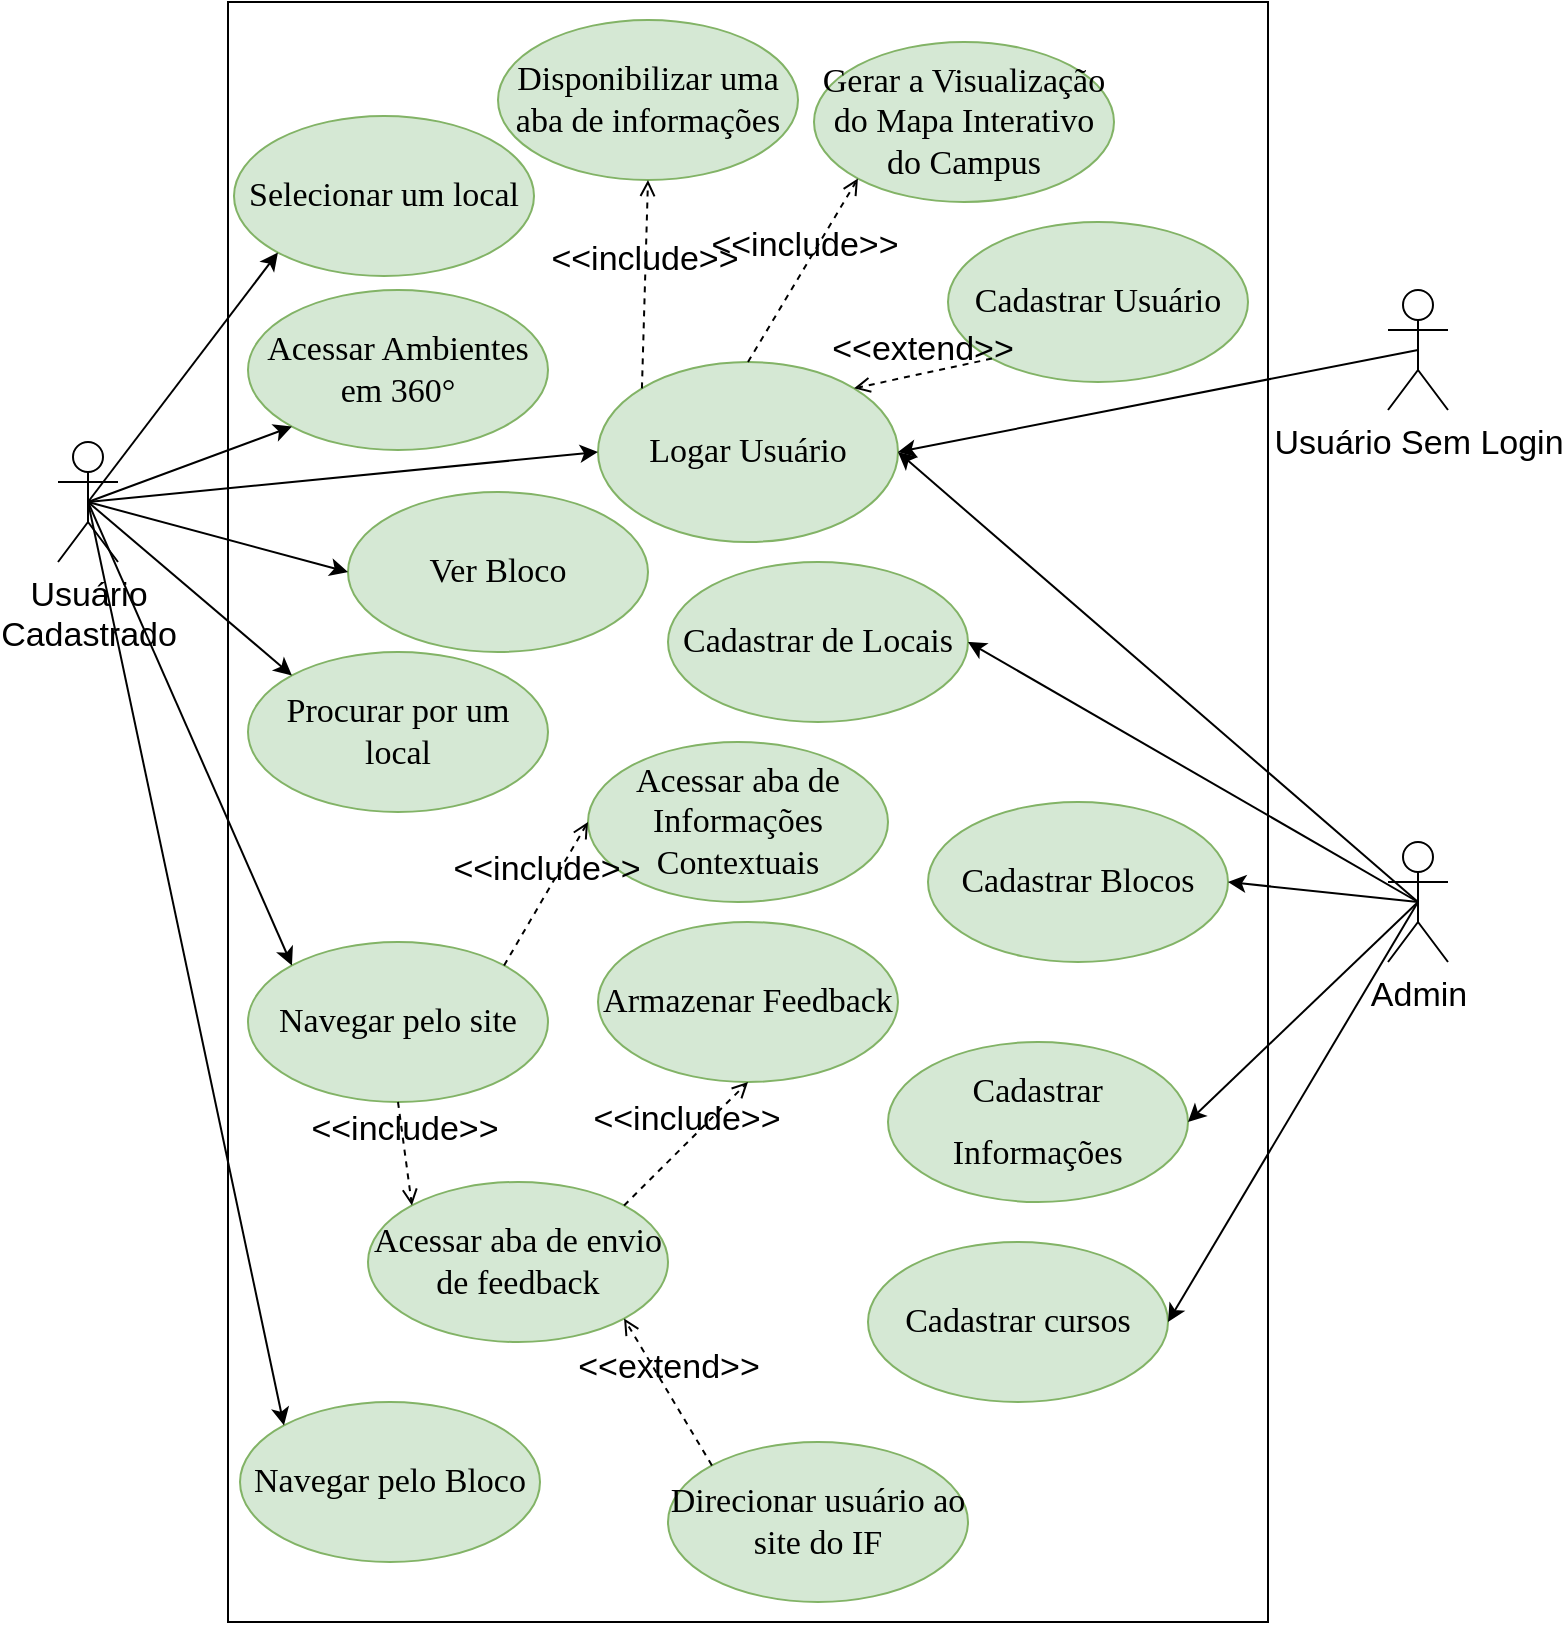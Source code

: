 <mxfile version="28.1.1">
  <diagram name="Página-1" id="K3MPkjYg-SS0c0kfxn3q">
    <mxGraphModel dx="1113" dy="-438" grid="1" gridSize="10" guides="1" tooltips="1" connect="1" arrows="1" fold="1" page="1" pageScale="1" pageWidth="850" pageHeight="1100" math="0" shadow="0">
      <root>
        <mxCell id="0" />
        <mxCell id="1" parent="0" />
        <mxCell id="F83xOVvox21xefaRlMgH-1" value="Usuário&lt;div&gt;Cadastrado&lt;/div&gt;" style="shape=umlActor;verticalLabelPosition=bottom;verticalAlign=top;html=1;fontSize=17;align=center;" parent="1" vertex="1">
          <mxGeometry x="35" y="1320" width="30" height="60" as="geometry" />
        </mxCell>
        <mxCell id="F83xOVvox21xefaRlMgH-2" value="" style="rounded=0;whiteSpace=wrap;html=1;fontSize=17;align=center;" parent="1" vertex="1">
          <mxGeometry x="120" y="1100" width="520" height="810" as="geometry" />
        </mxCell>
        <mxCell id="F83xOVvox21xefaRlMgH-3" value="&lt;span id=&quot;docs-internal-guid-2376f59f-7fff-6481-4a43-9a1930fdbd82&quot;&gt;&lt;span style=&quot;font-family: &amp;quot;Times New Roman&amp;quot;, serif; color: rgb(0, 0, 0); background-color: transparent; font-variant-numeric: normal; font-variant-east-asian: normal; font-variant-alternates: normal; font-variant-position: normal; font-variant-emoji: normal; vertical-align: baseline; white-space-collapse: preserve;&quot;&gt;&lt;font&gt;Gerar a Visualização do Mapa Interativo do Campus&lt;/font&gt;&lt;/span&gt;&lt;/span&gt;" style="ellipse;whiteSpace=wrap;html=1;fillColor=#d5e8d4;strokeColor=#82b366;fillStyle=auto;fontSize=17;align=center;" parent="1" vertex="1">
          <mxGeometry x="413" y="1120" width="150" height="80" as="geometry" />
        </mxCell>
        <mxCell id="F83xOVvox21xefaRlMgH-4" value="&lt;span id=&quot;docs-internal-guid-f24437e0-7fff-d3ac-d5e2-8a2f636085c8&quot;&gt;&lt;span style=&quot;font-family: &amp;quot;Times New Roman&amp;quot;, serif; background-color: transparent; font-variant-numeric: normal; font-variant-east-asian: normal; font-variant-alternates: normal; font-variant-position: normal; font-variant-emoji: normal; vertical-align: baseline; white-space-collapse: preserve;&quot;&gt;&lt;font&gt;Acessar Ambientes em 360°&lt;/font&gt;&lt;/span&gt;&lt;/span&gt;" style="ellipse;whiteSpace=wrap;html=1;fillColor=#d5e8d4;strokeColor=#82b366;fillStyle=auto;fontSize=17;align=center;" parent="1" vertex="1">
          <mxGeometry x="130" y="1244" width="150" height="80" as="geometry" />
        </mxCell>
        <mxCell id="F83xOVvox21xefaRlMgH-5" value="&lt;span id=&quot;docs-internal-guid-231aecde-7fff-781b-ef32-82b54bf53059&quot;&gt;&lt;p style=&quot;line-height: 1.8; margin-right: 0.207pt; margin-top: 0pt; margin-bottom: 0pt;&quot; dir=&quot;ltr&quot;&gt;&lt;span style=&quot;font-family: &amp;quot;Times New Roman&amp;quot;, serif; background-color: transparent; font-variant-numeric: normal; font-variant-east-asian: normal; font-variant-alternates: normal; font-variant-position: normal; font-variant-emoji: normal; vertical-align: baseline; white-space-collapse: preserve;&quot;&gt;&lt;font&gt;Cadastrar Informações&lt;/font&gt;&lt;/span&gt;&lt;/p&gt;&lt;/span&gt;" style="ellipse;whiteSpace=wrap;html=1;fillColor=#d5e8d4;strokeColor=#82b366;fillStyle=auto;fontSize=17;align=center;" parent="1" vertex="1">
          <mxGeometry x="450" y="1620" width="150" height="80" as="geometry" />
        </mxCell>
        <mxCell id="F83xOVvox21xefaRlMgH-6" value="&lt;span id=&quot;docs-internal-guid-2a21bf90-7fff-7d67-aaf7-011b39197655&quot;&gt;&lt;span style=&quot;font-family: &amp;quot;Times New Roman&amp;quot;, serif; background-color: transparent; font-variant-numeric: normal; font-variant-east-asian: normal; font-variant-alternates: normal; font-variant-position: normal; font-variant-emoji: normal; vertical-align: baseline; white-space-collapse: preserve;&quot;&gt;&lt;font&gt;Disponibilizar uma aba de informações&lt;/font&gt;&lt;/span&gt;&lt;/span&gt;" style="ellipse;whiteSpace=wrap;html=1;fillColor=#d5e8d4;strokeColor=#82b366;fillStyle=auto;fontSize=17;align=center;" parent="1" vertex="1">
          <mxGeometry x="255" y="1109" width="150" height="80" as="geometry" />
        </mxCell>
        <mxCell id="F83xOVvox21xefaRlMgH-7" value="&lt;span id=&quot;docs-internal-guid-4f954907-7fff-11cc-2c32-3baa7ba16f77&quot;&gt;&lt;span style=&quot;font-family: &amp;quot;Times New Roman&amp;quot;, serif; background-color: transparent; font-variant-numeric: normal; font-variant-east-asian: normal; font-variant-alternates: normal; font-variant-position: normal; font-variant-emoji: normal; vertical-align: baseline; white-space-collapse: preserve;&quot;&gt;&lt;font&gt;Acessar aba de Informações Contextuais&lt;/font&gt;&lt;/span&gt;&lt;/span&gt;" style="ellipse;whiteSpace=wrap;html=1;fillColor=#d5e8d4;strokeColor=#82b366;fillStyle=auto;fontSize=17;align=center;" parent="1" vertex="1">
          <mxGeometry x="300" y="1470" width="150" height="80" as="geometry" />
        </mxCell>
        <mxCell id="F83xOVvox21xefaRlMgH-8" value="&lt;span id=&quot;docs-internal-guid-c27e3f41-7fff-bd98-fa2d-bf7fd519aecd&quot;&gt;&lt;span style=&quot;font-family: &amp;quot;Times New Roman&amp;quot;, serif; background-color: transparent; font-variant-numeric: normal; font-variant-east-asian: normal; font-variant-alternates: normal; font-variant-position: normal; font-variant-emoji: normal; vertical-align: baseline; white-space-collapse: preserve;&quot;&gt;&lt;font&gt;Cadastrar Blocos&lt;/font&gt;&lt;/span&gt;&lt;/span&gt;" style="ellipse;whiteSpace=wrap;html=1;fillColor=#d5e8d4;strokeColor=#82b366;fillStyle=auto;fontSize=17;align=center;" parent="1" vertex="1">
          <mxGeometry x="470" y="1500" width="150" height="80" as="geometry" />
        </mxCell>
        <mxCell id="F83xOVvox21xefaRlMgH-9" value="&lt;span id=&quot;docs-internal-guid-f903d0a3-7fff-7130-a1cf-d41139294f35&quot;&gt;&lt;span style=&quot;font-family: &amp;quot;Times New Roman&amp;quot;, serif; background-color: transparent; font-variant-numeric: normal; font-variant-east-asian: normal; font-variant-alternates: normal; font-variant-position: normal; font-variant-emoji: normal; vertical-align: baseline; white-space-collapse: preserve;&quot;&gt;&lt;font&gt;Ver Bloco&lt;/font&gt;&lt;/span&gt;&lt;/span&gt;" style="ellipse;whiteSpace=wrap;html=1;fillColor=#d5e8d4;strokeColor=#82b366;fillStyle=auto;fontSize=17;align=center;" parent="1" vertex="1">
          <mxGeometry x="180" y="1345" width="150" height="80" as="geometry" />
        </mxCell>
        <mxCell id="F83xOVvox21xefaRlMgH-10" value="&lt;span id=&quot;docs-internal-guid-57134a0b-7fff-287f-7031-dcdd36b60766&quot;&gt;&lt;span style=&quot;font-family: &amp;quot;Times New Roman&amp;quot;, serif; background-color: transparent; font-variant-numeric: normal; font-variant-east-asian: normal; font-variant-alternates: normal; font-variant-position: normal; font-variant-emoji: normal; vertical-align: baseline; white-space-collapse: preserve;&quot;&gt;&lt;font&gt;Cadastrar de Locais&lt;/font&gt;&lt;/span&gt;&lt;/span&gt;" style="ellipse;whiteSpace=wrap;html=1;fillColor=#d5e8d4;strokeColor=#82b366;fillStyle=auto;fontSize=17;align=center;" parent="1" vertex="1">
          <mxGeometry x="340" y="1380" width="150" height="80" as="geometry" />
        </mxCell>
        <mxCell id="F83xOVvox21xefaRlMgH-11" value="&lt;span id=&quot;docs-internal-guid-fb038e38-7fff-4dea-e3ec-efc2f691eba1&quot;&gt;&lt;span style=&quot;font-family: &amp;quot;Times New Roman&amp;quot;, serif; background-color: transparent; font-variant-numeric: normal; font-variant-east-asian: normal; font-variant-alternates: normal; font-variant-position: normal; font-variant-emoji: normal; vertical-align: baseline; white-space-collapse: preserve;&quot;&gt;&lt;font&gt;Selecionar um local&lt;/font&gt;&lt;/span&gt;&lt;/span&gt;" style="ellipse;whiteSpace=wrap;html=1;fillColor=#d5e8d4;strokeColor=#82b366;fillStyle=auto;fontSize=17;align=center;" parent="1" vertex="1">
          <mxGeometry x="123" y="1157" width="150" height="80" as="geometry" />
        </mxCell>
        <mxCell id="F83xOVvox21xefaRlMgH-12" value="&lt;span id=&quot;docs-internal-guid-c9275b83-7fff-f508-3f18-4c6a1340f712&quot;&gt;&lt;span style=&quot;font-family: &amp;quot;Times New Roman&amp;quot;, serif; background-color: transparent; font-variant-numeric: normal; font-variant-east-asian: normal; font-variant-alternates: normal; font-variant-position: normal; font-variant-emoji: normal; vertical-align: baseline; white-space-collapse: preserve;&quot;&gt;&lt;font&gt;Procurar por um local&lt;/font&gt;&lt;/span&gt;&lt;/span&gt;" style="ellipse;whiteSpace=wrap;html=1;fillColor=#d5e8d4;strokeColor=#82b366;fillStyle=auto;fontSize=17;align=center;" parent="1" vertex="1">
          <mxGeometry x="130" y="1425" width="150" height="80" as="geometry" />
        </mxCell>
        <mxCell id="F83xOVvox21xefaRlMgH-13" value="&lt;span id=&quot;docs-internal-guid-2de2e511-7fff-af50-b191-71acd4dcefd2&quot;&gt;&lt;span style=&quot;font-family: &amp;quot;Times New Roman&amp;quot;, serif; background-color: transparent; font-variant-numeric: normal; font-variant-east-asian: normal; font-variant-alternates: normal; font-variant-position: normal; font-variant-emoji: normal; vertical-align: baseline; white-space-collapse: preserve;&quot;&gt;&lt;font&gt;Navegar pelo Bloco&lt;/font&gt;&lt;/span&gt;&lt;/span&gt;" style="ellipse;whiteSpace=wrap;html=1;fillColor=#d5e8d4;strokeColor=#82b366;fillStyle=auto;fontSize=17;align=center;" parent="1" vertex="1">
          <mxGeometry x="126" y="1800" width="150" height="80" as="geometry" />
        </mxCell>
        <mxCell id="F83xOVvox21xefaRlMgH-14" value="&lt;span id=&quot;docs-internal-guid-f60db369-7fff-7684-57ba-776f3e4cb593&quot;&gt;&lt;span style=&quot;font-family: &amp;quot;Times New Roman&amp;quot;, serif; background-color: transparent; font-variant-numeric: normal; font-variant-east-asian: normal; font-variant-alternates: normal; font-variant-position: normal; font-variant-emoji: normal; vertical-align: baseline; white-space-collapse: preserve;&quot;&gt;&lt;font&gt;Acessar aba de envio de feedback&lt;/font&gt;&lt;/span&gt;&lt;/span&gt;" style="ellipse;whiteSpace=wrap;html=1;fillColor=#d5e8d4;strokeColor=#82b366;fillStyle=auto;fontSize=17;align=center;" parent="1" vertex="1">
          <mxGeometry x="190" y="1690" width="150" height="80" as="geometry" />
        </mxCell>
        <mxCell id="F83xOVvox21xefaRlMgH-15" value="&lt;span id=&quot;docs-internal-guid-271f6d08-7fff-dcd5-a9e2-8c8246d5975a&quot;&gt;&lt;span style=&quot;font-family: &amp;quot;Times New Roman&amp;quot;, serif; background-color: transparent; font-variant-numeric: normal; font-variant-east-asian: normal; font-variant-alternates: normal; font-variant-position: normal; font-variant-emoji: normal; vertical-align: baseline; white-space-collapse: preserve;&quot;&gt;&lt;font&gt;Direcionar usuário ao site do IF&lt;/font&gt;&lt;/span&gt;&lt;/span&gt;" style="ellipse;whiteSpace=wrap;html=1;fillColor=#d5e8d4;strokeColor=#82b366;fillStyle=auto;fontSize=17;align=center;" parent="1" vertex="1">
          <mxGeometry x="340" y="1820" width="150" height="80" as="geometry" />
        </mxCell>
        <mxCell id="F83xOVvox21xefaRlMgH-16" value="&lt;span id=&quot;docs-internal-guid-fb038e38-7fff-4dea-e3ec-efc2f691eba1&quot;&gt;&lt;span style=&quot;font-family: &amp;quot;Times New Roman&amp;quot;, serif; background-color: transparent; font-variant-numeric: normal; font-variant-east-asian: normal; font-variant-alternates: normal; font-variant-position: normal; font-variant-emoji: normal; vertical-align: baseline; white-space-collapse: preserve;&quot;&gt;&lt;font&gt;Cadastrar cursos&lt;/font&gt;&lt;/span&gt;&lt;/span&gt;" style="ellipse;whiteSpace=wrap;html=1;fillColor=#d5e8d4;strokeColor=#82b366;fillStyle=auto;fontSize=17;align=center;" parent="1" vertex="1">
          <mxGeometry x="440" y="1720" width="150" height="80" as="geometry" />
        </mxCell>
        <mxCell id="F83xOVvox21xefaRlMgH-17" value="&lt;span style=&quot;font-family: &amp;quot;Times New Roman&amp;quot;, serif; white-space-collapse: preserve;&quot;&gt;Armazenar Feedback&lt;/span&gt;" style="ellipse;whiteSpace=wrap;html=1;fillColor=#d5e8d4;strokeColor=#82b366;fillStyle=auto;fontSize=17;align=center;" parent="1" vertex="1">
          <mxGeometry x="305" y="1560" width="150" height="80" as="geometry" />
        </mxCell>
        <mxCell id="F83xOVvox21xefaRlMgH-20" value="Admin" style="shape=umlActor;verticalLabelPosition=bottom;verticalAlign=top;html=1;fontSize=17;align=center;" parent="1" vertex="1">
          <mxGeometry x="700" y="1520" width="30" height="60" as="geometry" />
        </mxCell>
        <mxCell id="F83xOVvox21xefaRlMgH-21" value="&lt;span id=&quot;docs-internal-guid-fb038e38-7fff-4dea-e3ec-efc2f691eba1&quot;&gt;&lt;span style=&quot;font-family: &amp;quot;Times New Roman&amp;quot;, serif; background-color: transparent; font-variant-numeric: normal; font-variant-east-asian: normal; font-variant-alternates: normal; font-variant-position: normal; font-variant-emoji: normal; vertical-align: baseline; white-space-collapse: preserve;&quot;&gt;&lt;font&gt;Navegar pelo site&lt;/font&gt;&lt;/span&gt;&lt;/span&gt;" style="ellipse;whiteSpace=wrap;html=1;fillColor=#d5e8d4;strokeColor=#82b366;fillStyle=auto;fontSize=17;align=center;" parent="1" vertex="1">
          <mxGeometry x="130" y="1570" width="150" height="80" as="geometry" />
        </mxCell>
        <mxCell id="F83xOVvox21xefaRlMgH-22" style="rounded=0;orthogonalLoop=1;jettySize=auto;html=1;exitX=0.5;exitY=0.5;exitDx=0;exitDy=0;exitPerimeter=0;endArrow=classic;endFill=1;strokeWidth=1;jumpSize=0;strokeColor=default;entryX=0;entryY=1;entryDx=0;entryDy=0;fontSize=17;align=center;" parent="1" source="F83xOVvox21xefaRlMgH-1" target="F83xOVvox21xefaRlMgH-11" edge="1">
          <mxGeometry relative="1" as="geometry" />
        </mxCell>
        <mxCell id="F83xOVvox21xefaRlMgH-23" style="rounded=0;orthogonalLoop=1;jettySize=auto;html=1;exitX=0.5;exitY=0.5;exitDx=0;exitDy=0;exitPerimeter=0;endArrow=classic;endFill=1;strokeWidth=1;jumpSize=0;strokeColor=default;entryX=0;entryY=1;entryDx=0;entryDy=0;fontSize=17;align=center;" parent="1" source="F83xOVvox21xefaRlMgH-1" target="F83xOVvox21xefaRlMgH-4" edge="1">
          <mxGeometry relative="1" as="geometry">
            <mxPoint x="-60" y="1180" as="sourcePoint" />
            <mxPoint x="157" y="946" as="targetPoint" />
          </mxGeometry>
        </mxCell>
        <mxCell id="F83xOVvox21xefaRlMgH-24" style="rounded=0;orthogonalLoop=1;jettySize=auto;html=1;exitX=0.5;exitY=0.5;exitDx=0;exitDy=0;exitPerimeter=0;endArrow=classic;endFill=1;strokeWidth=1;jumpSize=0;strokeColor=default;entryX=0;entryY=0.5;entryDx=0;entryDy=0;fontSize=17;align=center;" parent="1" source="F83xOVvox21xefaRlMgH-1" target="F83xOVvox21xefaRlMgH-9" edge="1">
          <mxGeometry relative="1" as="geometry">
            <mxPoint x="-60" y="1180" as="sourcePoint" />
            <mxPoint x="236" y="1028" as="targetPoint" />
          </mxGeometry>
        </mxCell>
        <mxCell id="F83xOVvox21xefaRlMgH-25" style="rounded=0;orthogonalLoop=1;jettySize=auto;html=1;exitX=0.5;exitY=0.5;exitDx=0;exitDy=0;exitPerimeter=0;endArrow=classic;endFill=1;strokeWidth=1;jumpSize=0;strokeColor=default;entryX=0;entryY=0;entryDx=0;entryDy=0;fontSize=17;align=center;" parent="1" source="F83xOVvox21xefaRlMgH-1" target="F83xOVvox21xefaRlMgH-12" edge="1">
          <mxGeometry relative="1" as="geometry">
            <mxPoint x="-60" y="1180" as="sourcePoint" />
            <mxPoint x="285" y="1090" as="targetPoint" />
          </mxGeometry>
        </mxCell>
        <mxCell id="F83xOVvox21xefaRlMgH-26" style="rounded=0;orthogonalLoop=1;jettySize=auto;html=1;exitX=0.5;exitY=0.5;exitDx=0;exitDy=0;exitPerimeter=0;endArrow=classic;endFill=1;strokeWidth=1;jumpSize=0;strokeColor=default;entryX=0;entryY=0;entryDx=0;entryDy=0;fontSize=17;align=center;" parent="1" source="F83xOVvox21xefaRlMgH-1" target="F83xOVvox21xefaRlMgH-21" edge="1">
          <mxGeometry relative="1" as="geometry">
            <mxPoint x="-50" y="1190" as="sourcePoint" />
            <mxPoint x="295" y="1100" as="targetPoint" />
          </mxGeometry>
        </mxCell>
        <mxCell id="F83xOVvox21xefaRlMgH-27" style="rounded=0;orthogonalLoop=1;jettySize=auto;html=1;exitX=0.5;exitY=0.5;exitDx=0;exitDy=0;exitPerimeter=0;endArrow=classic;endFill=1;strokeWidth=1;jumpSize=0;strokeColor=default;entryX=0;entryY=0;entryDx=0;entryDy=0;fontSize=17;align=center;" parent="1" source="F83xOVvox21xefaRlMgH-1" target="F83xOVvox21xefaRlMgH-13" edge="1">
          <mxGeometry relative="1" as="geometry">
            <mxPoint x="-40" y="1200" as="sourcePoint" />
            <mxPoint x="305" y="1110" as="targetPoint" />
          </mxGeometry>
        </mxCell>
        <mxCell id="F83xOVvox21xefaRlMgH-35" style="rounded=0;orthogonalLoop=1;jettySize=auto;html=1;exitX=0.5;exitY=0.5;exitDx=0;exitDy=0;exitPerimeter=0;endArrow=classic;endFill=1;strokeWidth=1;jumpSize=0;strokeColor=default;entryX=1;entryY=0.5;entryDx=0;entryDy=0;fontSize=17;align=center;" parent="1" source="F83xOVvox21xefaRlMgH-20" target="F83xOVvox21xefaRlMgH-8" edge="1">
          <mxGeometry relative="1" as="geometry">
            <mxPoint x="965" y="1570" as="sourcePoint" />
            <mxPoint x="775" y="1780" as="targetPoint" />
          </mxGeometry>
        </mxCell>
        <mxCell id="F83xOVvox21xefaRlMgH-36" style="rounded=0;orthogonalLoop=1;jettySize=auto;html=1;exitX=0.5;exitY=0.5;exitDx=0;exitDy=0;exitPerimeter=0;endArrow=classic;endFill=1;strokeWidth=1;jumpSize=0;strokeColor=default;entryX=1;entryY=0.5;entryDx=0;entryDy=0;fontSize=17;align=center;" parent="1" source="F83xOVvox21xefaRlMgH-20" target="F83xOVvox21xefaRlMgH-16" edge="1">
          <mxGeometry relative="1" as="geometry">
            <mxPoint x="980" y="1710" as="sourcePoint" />
            <mxPoint x="833" y="1608" as="targetPoint" />
          </mxGeometry>
        </mxCell>
        <mxCell id="F83xOVvox21xefaRlMgH-37" style="rounded=0;orthogonalLoop=1;jettySize=auto;html=1;exitX=0.5;exitY=0.5;exitDx=0;exitDy=0;exitPerimeter=0;endArrow=classic;endFill=1;strokeWidth=1;jumpSize=0;strokeColor=default;entryX=1;entryY=0.5;entryDx=0;entryDy=0;fontSize=17;align=center;" parent="1" source="F83xOVvox21xefaRlMgH-20" target="F83xOVvox21xefaRlMgH-5" edge="1">
          <mxGeometry relative="1" as="geometry">
            <mxPoint x="990" y="1720" as="sourcePoint" />
            <mxPoint x="843" y="1618" as="targetPoint" />
          </mxGeometry>
        </mxCell>
        <mxCell id="F83xOVvox21xefaRlMgH-38" style="rounded=0;orthogonalLoop=1;jettySize=auto;html=1;exitX=0.5;exitY=0.5;exitDx=0;exitDy=0;exitPerimeter=0;endArrow=classic;endFill=1;strokeWidth=1;jumpSize=0;strokeColor=default;entryX=1;entryY=0.5;entryDx=0;entryDy=0;fontSize=17;align=center;" parent="1" source="F83xOVvox21xefaRlMgH-20" target="F83xOVvox21xefaRlMgH-10" edge="1">
          <mxGeometry relative="1" as="geometry">
            <mxPoint x="1000" y="1730" as="sourcePoint" />
            <mxPoint x="853" y="1628" as="targetPoint" />
          </mxGeometry>
        </mxCell>
        <mxCell id="P-5V8FdcP5-6O3BqUtUe-1" value="&lt;font face=&quot;Times New Roman, serif&quot;&gt;&lt;span style=&quot;white-space-collapse: preserve;&quot;&gt;Logar Usuário&lt;/span&gt;&lt;/font&gt;" style="ellipse;whiteSpace=wrap;html=1;fillColor=#d5e8d4;strokeColor=#82b366;fillStyle=auto;fontSize=17;align=center;" parent="1" vertex="1">
          <mxGeometry x="305" y="1280" width="150" height="90" as="geometry" />
        </mxCell>
        <mxCell id="P-5V8FdcP5-6O3BqUtUe-2" value="&lt;span style=&quot;font-family: &amp;quot;Times New Roman&amp;quot;, serif; white-space-collapse: preserve;&quot;&gt;Cadastrar Usuário&lt;/span&gt;" style="ellipse;whiteSpace=wrap;html=1;fillColor=#d5e8d4;strokeColor=#82b366;fillStyle=auto;fontSize=17;align=center;" parent="1" vertex="1">
          <mxGeometry x="480" y="1210" width="150" height="80" as="geometry" />
        </mxCell>
        <mxCell id="P-5V8FdcP5-6O3BqUtUe-7" style="rounded=0;orthogonalLoop=1;jettySize=auto;html=1;exitX=0.5;exitY=0.5;exitDx=0;exitDy=0;exitPerimeter=0;entryX=1;entryY=0.5;entryDx=0;entryDy=0;fontSize=17;align=center;" parent="1" source="P-5V8FdcP5-6O3BqUtUe-3" target="P-5V8FdcP5-6O3BqUtUe-1" edge="1">
          <mxGeometry relative="1" as="geometry">
            <mxPoint x="954.5" y="1210" as="targetPoint" />
          </mxGeometry>
        </mxCell>
        <mxCell id="P-5V8FdcP5-6O3BqUtUe-3" value="Usuário Sem Login" style="shape=umlActor;verticalLabelPosition=bottom;verticalAlign=top;html=1;fontSize=17;align=center;" parent="1" vertex="1">
          <mxGeometry x="700" y="1244" width="30" height="60" as="geometry" />
        </mxCell>
        <mxCell id="P-5V8FdcP5-6O3BqUtUe-4" style="rounded=0;orthogonalLoop=1;jettySize=auto;html=1;exitX=0.5;exitY=0.5;exitDx=0;exitDy=0;exitPerimeter=0;endArrow=classic;endFill=1;strokeWidth=1;jumpSize=0;strokeColor=default;entryX=1;entryY=0.5;entryDx=0;entryDy=0;fontSize=17;align=center;" parent="1" source="F83xOVvox21xefaRlMgH-20" target="P-5V8FdcP5-6O3BqUtUe-1" edge="1">
          <mxGeometry relative="1" as="geometry">
            <mxPoint x="1015" y="1520" as="sourcePoint" />
            <mxPoint x="838" y="1498" as="targetPoint" />
          </mxGeometry>
        </mxCell>
        <mxCell id="P-5V8FdcP5-6O3BqUtUe-5" style="rounded=0;orthogonalLoop=1;jettySize=auto;html=1;exitX=0.5;exitY=0.5;exitDx=0;exitDy=0;exitPerimeter=0;endArrow=classic;endFill=1;strokeWidth=1;jumpSize=0;strokeColor=default;entryX=0;entryY=0.5;entryDx=0;entryDy=0;fontSize=17;align=center;" parent="1" source="F83xOVvox21xefaRlMgH-1" target="P-5V8FdcP5-6O3BqUtUe-1" edge="1">
          <mxGeometry relative="1" as="geometry">
            <mxPoint x="-205" y="1220" as="sourcePoint" />
            <mxPoint x="445" y="1357" as="targetPoint" />
          </mxGeometry>
        </mxCell>
        <mxCell id="P-5V8FdcP5-6O3BqUtUe-12" value="&amp;lt;&amp;lt;extend&amp;gt;&amp;gt;" style="html=1;verticalAlign=bottom;labelBackgroundColor=none;endArrow=open;endFill=0;dashed=1;rounded=0;exitX=0;exitY=1;exitDx=0;exitDy=0;entryX=1;entryY=0;entryDx=0;entryDy=0;fontSize=17;align=center;" parent="1" source="P-5V8FdcP5-6O3BqUtUe-2" target="P-5V8FdcP5-6O3BqUtUe-1" edge="1">
          <mxGeometry width="160" relative="1" as="geometry">
            <mxPoint x="525" y="1280" as="sourcePoint" />
            <mxPoint x="685" y="1280" as="targetPoint" />
          </mxGeometry>
        </mxCell>
        <mxCell id="P-5V8FdcP5-6O3BqUtUe-13" value="&amp;lt;&amp;lt;include&amp;gt;&amp;gt;" style="html=1;verticalAlign=bottom;labelBackgroundColor=none;endArrow=open;endFill=0;dashed=1;rounded=0;exitX=0;exitY=0;exitDx=0;exitDy=0;entryX=0.5;entryY=1;entryDx=0;entryDy=0;fontSize=17;align=center;" parent="1" source="P-5V8FdcP5-6O3BqUtUe-1" target="F83xOVvox21xefaRlMgH-6" edge="1">
          <mxGeometry width="160" relative="1" as="geometry">
            <mxPoint x="525" y="1280" as="sourcePoint" />
            <mxPoint x="685" y="1280" as="targetPoint" />
          </mxGeometry>
        </mxCell>
        <mxCell id="P-5V8FdcP5-6O3BqUtUe-14" value="&amp;lt;&amp;lt;include&amp;gt;&amp;gt;" style="html=1;verticalAlign=bottom;labelBackgroundColor=none;endArrow=open;endFill=0;dashed=1;rounded=0;exitX=1;exitY=0;exitDx=0;exitDy=0;fontSize=17;align=center;entryX=0;entryY=0.5;entryDx=0;entryDy=0;" parent="1" source="F83xOVvox21xefaRlMgH-21" target="F83xOVvox21xefaRlMgH-7" edge="1">
          <mxGeometry width="160" relative="1" as="geometry">
            <mxPoint x="525" y="1530" as="sourcePoint" />
            <mxPoint x="685" y="1530" as="targetPoint" />
          </mxGeometry>
        </mxCell>
        <mxCell id="P-5V8FdcP5-6O3BqUtUe-15" value="&amp;lt;&amp;lt;include&amp;gt;&amp;gt;" style="html=1;verticalAlign=bottom;labelBackgroundColor=none;endArrow=open;endFill=0;dashed=1;rounded=0;exitX=0.5;exitY=1;exitDx=0;exitDy=0;entryX=0;entryY=0;entryDx=0;entryDy=0;fontSize=17;align=center;" parent="1" source="F83xOVvox21xefaRlMgH-21" target="F83xOVvox21xefaRlMgH-14" edge="1">
          <mxGeometry width="160" relative="1" as="geometry">
            <mxPoint x="525" y="1780" as="sourcePoint" />
            <mxPoint x="685" y="1780" as="targetPoint" />
          </mxGeometry>
        </mxCell>
        <mxCell id="P-5V8FdcP5-6O3BqUtUe-18" value="&amp;lt;&amp;lt;include&amp;gt;&amp;gt;" style="html=1;verticalAlign=bottom;labelBackgroundColor=none;endArrow=open;endFill=0;dashed=1;rounded=0;exitX=1;exitY=0;exitDx=0;exitDy=0;entryX=0.5;entryY=1;entryDx=0;entryDy=0;fontSize=17;align=center;" parent="1" source="F83xOVvox21xefaRlMgH-14" target="F83xOVvox21xefaRlMgH-17" edge="1">
          <mxGeometry width="160" relative="1" as="geometry">
            <mxPoint x="410" y="1710" as="sourcePoint" />
            <mxPoint x="493" y="1789" as="targetPoint" />
          </mxGeometry>
        </mxCell>
        <mxCell id="P-5V8FdcP5-6O3BqUtUe-19" value="&amp;lt;&amp;lt;extend&amp;gt;&amp;gt;" style="html=1;verticalAlign=bottom;labelBackgroundColor=none;endArrow=open;endFill=0;dashed=1;rounded=0;entryX=1;entryY=1;entryDx=0;entryDy=0;exitX=0;exitY=0;exitDx=0;exitDy=0;fontSize=17;align=center;" parent="1" source="F83xOVvox21xefaRlMgH-15" target="F83xOVvox21xefaRlMgH-14" edge="1">
          <mxGeometry width="160" relative="1" as="geometry">
            <mxPoint x="830" y="1180" as="sourcePoint" />
            <mxPoint x="830" y="1230" as="targetPoint" />
          </mxGeometry>
        </mxCell>
        <mxCell id="P-5V8FdcP5-6O3BqUtUe-20" value="&amp;lt;&amp;lt;include&amp;gt;&amp;gt;" style="html=1;verticalAlign=bottom;labelBackgroundColor=none;endArrow=open;endFill=0;dashed=1;rounded=0;exitX=0.5;exitY=0;exitDx=0;exitDy=0;entryX=0;entryY=1;entryDx=0;entryDy=0;fontSize=17;align=center;" parent="1" source="P-5V8FdcP5-6O3BqUtUe-1" target="F83xOVvox21xefaRlMgH-3" edge="1">
          <mxGeometry width="160" relative="1" as="geometry">
            <mxPoint x="777" y="1243" as="sourcePoint" />
            <mxPoint x="635" y="1230" as="targetPoint" />
          </mxGeometry>
        </mxCell>
      </root>
    </mxGraphModel>
  </diagram>
</mxfile>
